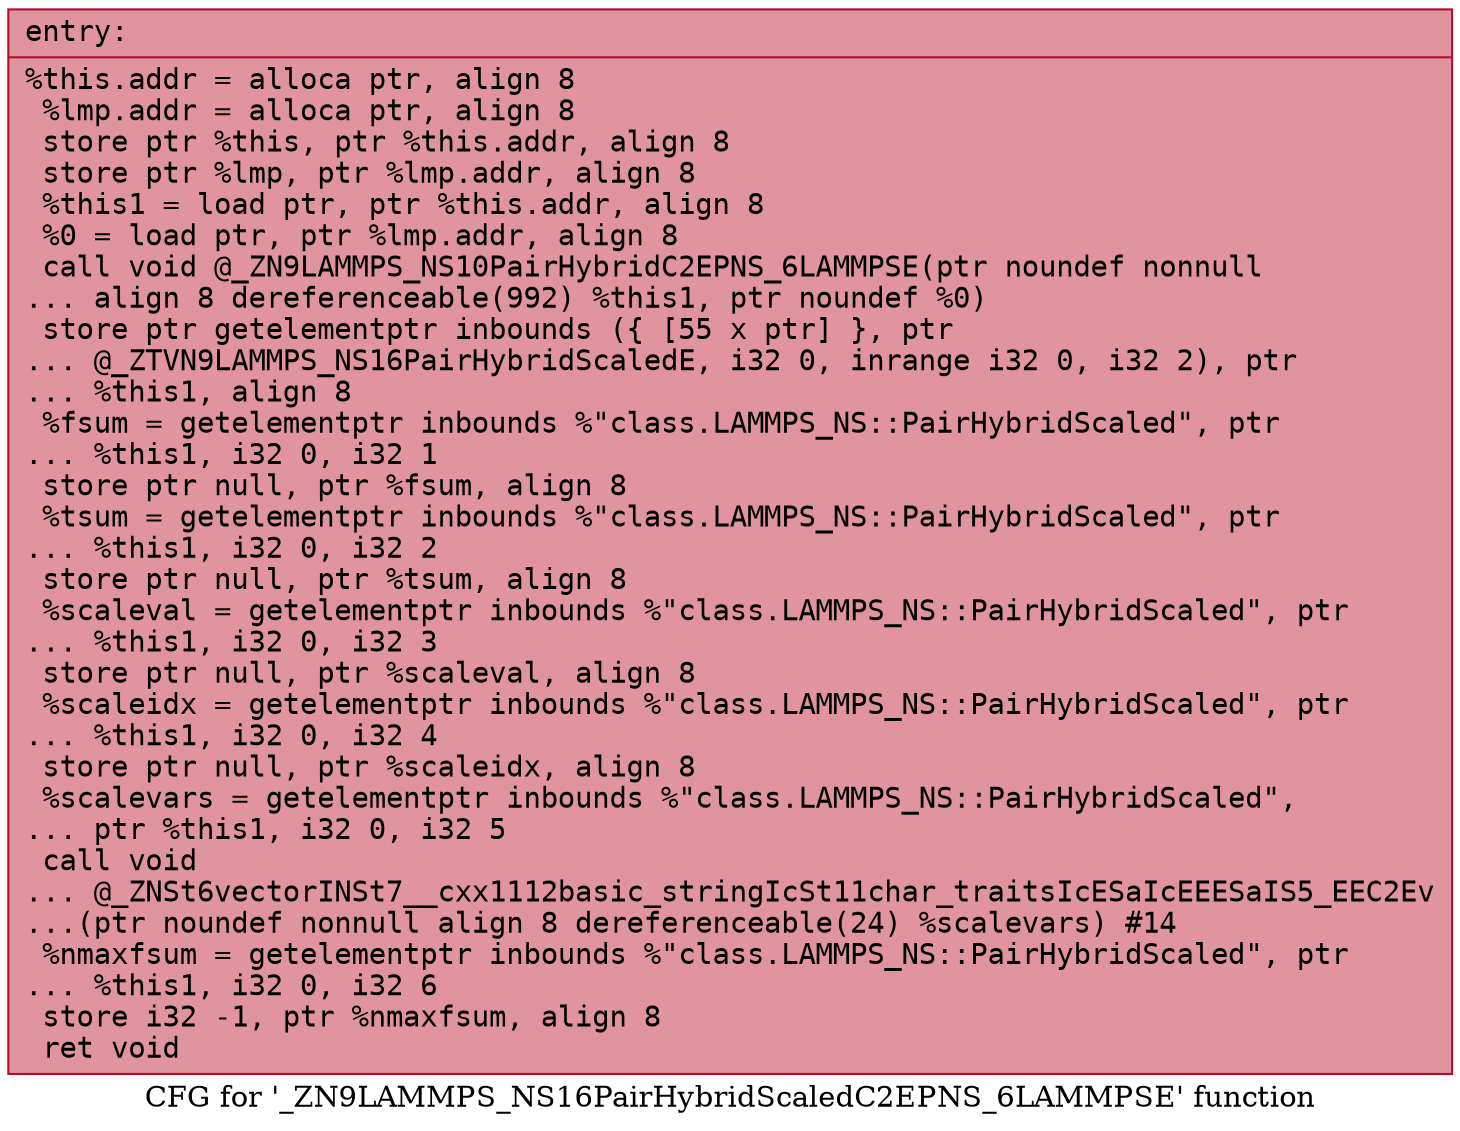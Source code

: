 digraph "CFG for '_ZN9LAMMPS_NS16PairHybridScaledC2EPNS_6LAMMPSE' function" {
	label="CFG for '_ZN9LAMMPS_NS16PairHybridScaledC2EPNS_6LAMMPSE' function";

	Node0x5623836a7f70 [shape=record,color="#b70d28ff", style=filled, fillcolor="#b70d2870" fontname="Courier",label="{entry:\l|  %this.addr = alloca ptr, align 8\l  %lmp.addr = alloca ptr, align 8\l  store ptr %this, ptr %this.addr, align 8\l  store ptr %lmp, ptr %lmp.addr, align 8\l  %this1 = load ptr, ptr %this.addr, align 8\l  %0 = load ptr, ptr %lmp.addr, align 8\l  call void @_ZN9LAMMPS_NS10PairHybridC2EPNS_6LAMMPSE(ptr noundef nonnull\l... align 8 dereferenceable(992) %this1, ptr noundef %0)\l  store ptr getelementptr inbounds (\{ [55 x ptr] \}, ptr\l... @_ZTVN9LAMMPS_NS16PairHybridScaledE, i32 0, inrange i32 0, i32 2), ptr\l... %this1, align 8\l  %fsum = getelementptr inbounds %\"class.LAMMPS_NS::PairHybridScaled\", ptr\l... %this1, i32 0, i32 1\l  store ptr null, ptr %fsum, align 8\l  %tsum = getelementptr inbounds %\"class.LAMMPS_NS::PairHybridScaled\", ptr\l... %this1, i32 0, i32 2\l  store ptr null, ptr %tsum, align 8\l  %scaleval = getelementptr inbounds %\"class.LAMMPS_NS::PairHybridScaled\", ptr\l... %this1, i32 0, i32 3\l  store ptr null, ptr %scaleval, align 8\l  %scaleidx = getelementptr inbounds %\"class.LAMMPS_NS::PairHybridScaled\", ptr\l... %this1, i32 0, i32 4\l  store ptr null, ptr %scaleidx, align 8\l  %scalevars = getelementptr inbounds %\"class.LAMMPS_NS::PairHybridScaled\",\l... ptr %this1, i32 0, i32 5\l  call void\l... @_ZNSt6vectorINSt7__cxx1112basic_stringIcSt11char_traitsIcESaIcEEESaIS5_EEC2Ev\l...(ptr noundef nonnull align 8 dereferenceable(24) %scalevars) #14\l  %nmaxfsum = getelementptr inbounds %\"class.LAMMPS_NS::PairHybridScaled\", ptr\l... %this1, i32 0, i32 6\l  store i32 -1, ptr %nmaxfsum, align 8\l  ret void\l}"];
}
